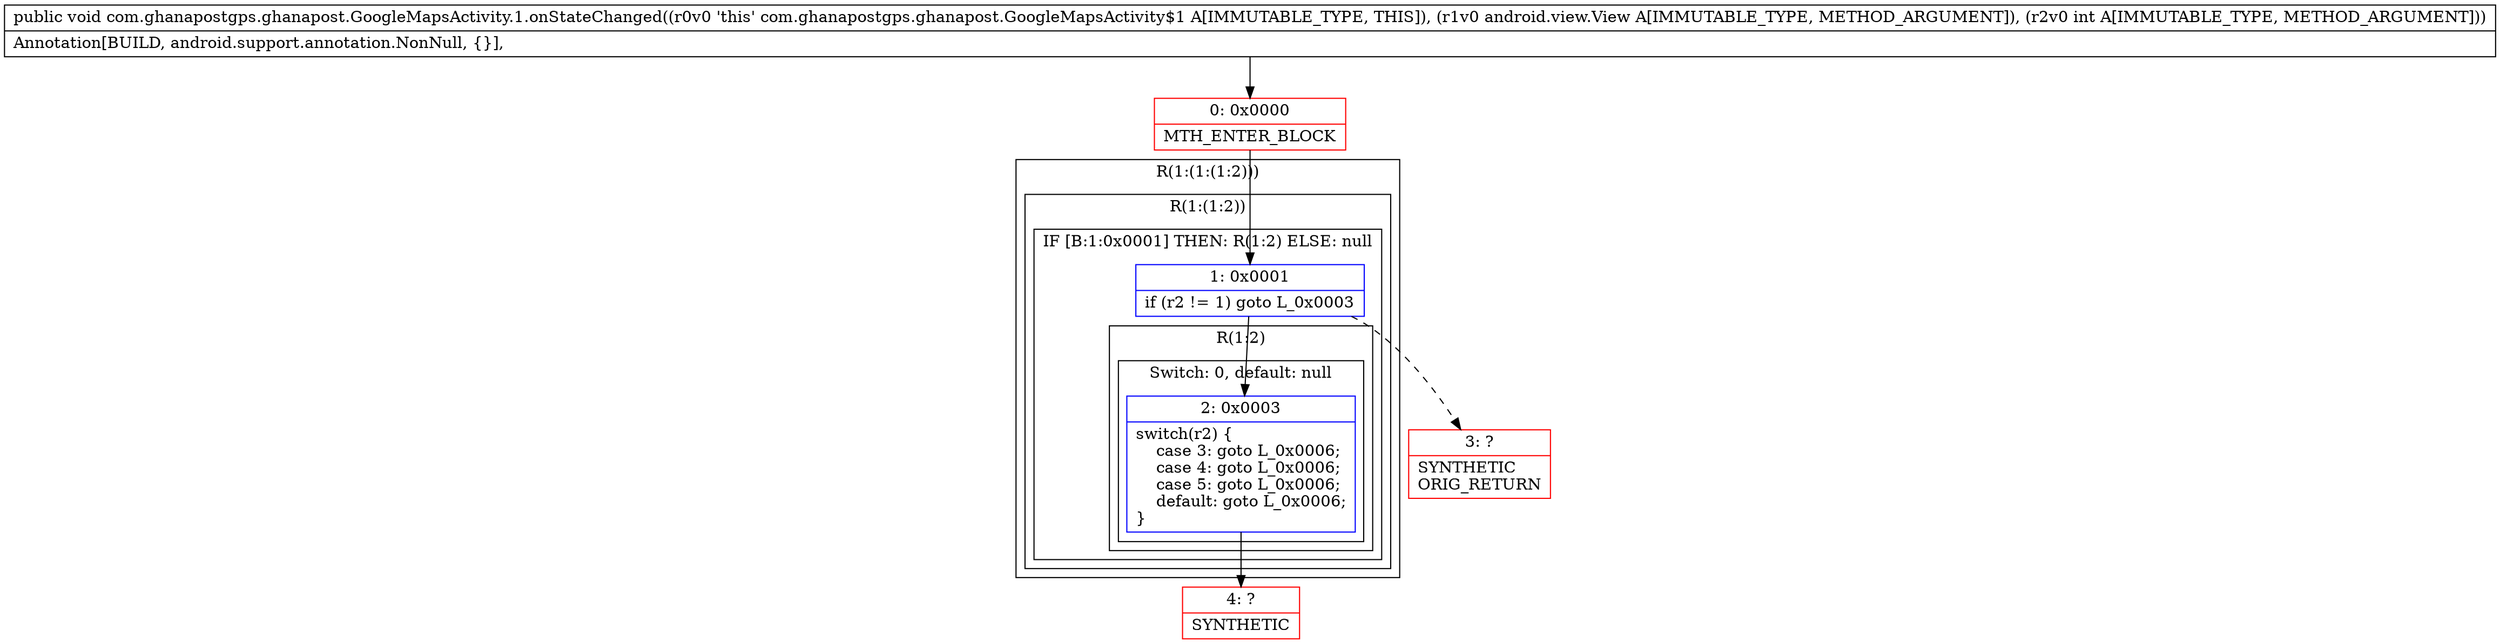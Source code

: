 digraph "CFG forcom.ghanapostgps.ghanapost.GoogleMapsActivity.1.onStateChanged(Landroid\/view\/View;I)V" {
subgraph cluster_Region_289649947 {
label = "R(1:(1:(1:2)))";
node [shape=record,color=blue];
subgraph cluster_Region_644188902 {
label = "R(1:(1:2))";
node [shape=record,color=blue];
subgraph cluster_IfRegion_1166681805 {
label = "IF [B:1:0x0001] THEN: R(1:2) ELSE: null";
node [shape=record,color=blue];
Node_1 [shape=record,label="{1\:\ 0x0001|if (r2 != 1) goto L_0x0003\l}"];
subgraph cluster_Region_1182807449 {
label = "R(1:2)";
node [shape=record,color=blue];
subgraph cluster_SwitchRegion_1256700735 {
label = "Switch: 0, default: null";
node [shape=record,color=blue];
Node_2 [shape=record,label="{2\:\ 0x0003|switch(r2) \{\l    case 3: goto L_0x0006;\l    case 4: goto L_0x0006;\l    case 5: goto L_0x0006;\l    default: goto L_0x0006;\l\}\l}"];
}
}
}
}
}
Node_0 [shape=record,color=red,label="{0\:\ 0x0000|MTH_ENTER_BLOCK\l}"];
Node_3 [shape=record,color=red,label="{3\:\ ?|SYNTHETIC\lORIG_RETURN\l}"];
Node_4 [shape=record,color=red,label="{4\:\ ?|SYNTHETIC\l}"];
MethodNode[shape=record,label="{public void com.ghanapostgps.ghanapost.GoogleMapsActivity.1.onStateChanged((r0v0 'this' com.ghanapostgps.ghanapost.GoogleMapsActivity$1 A[IMMUTABLE_TYPE, THIS]), (r1v0 android.view.View A[IMMUTABLE_TYPE, METHOD_ARGUMENT]), (r2v0 int A[IMMUTABLE_TYPE, METHOD_ARGUMENT]))  | Annotation[BUILD, android.support.annotation.NonNull, \{\}], \l}"];
MethodNode -> Node_0;
Node_1 -> Node_2;
Node_1 -> Node_3[style=dashed];
Node_2 -> Node_4;
Node_0 -> Node_1;
}

